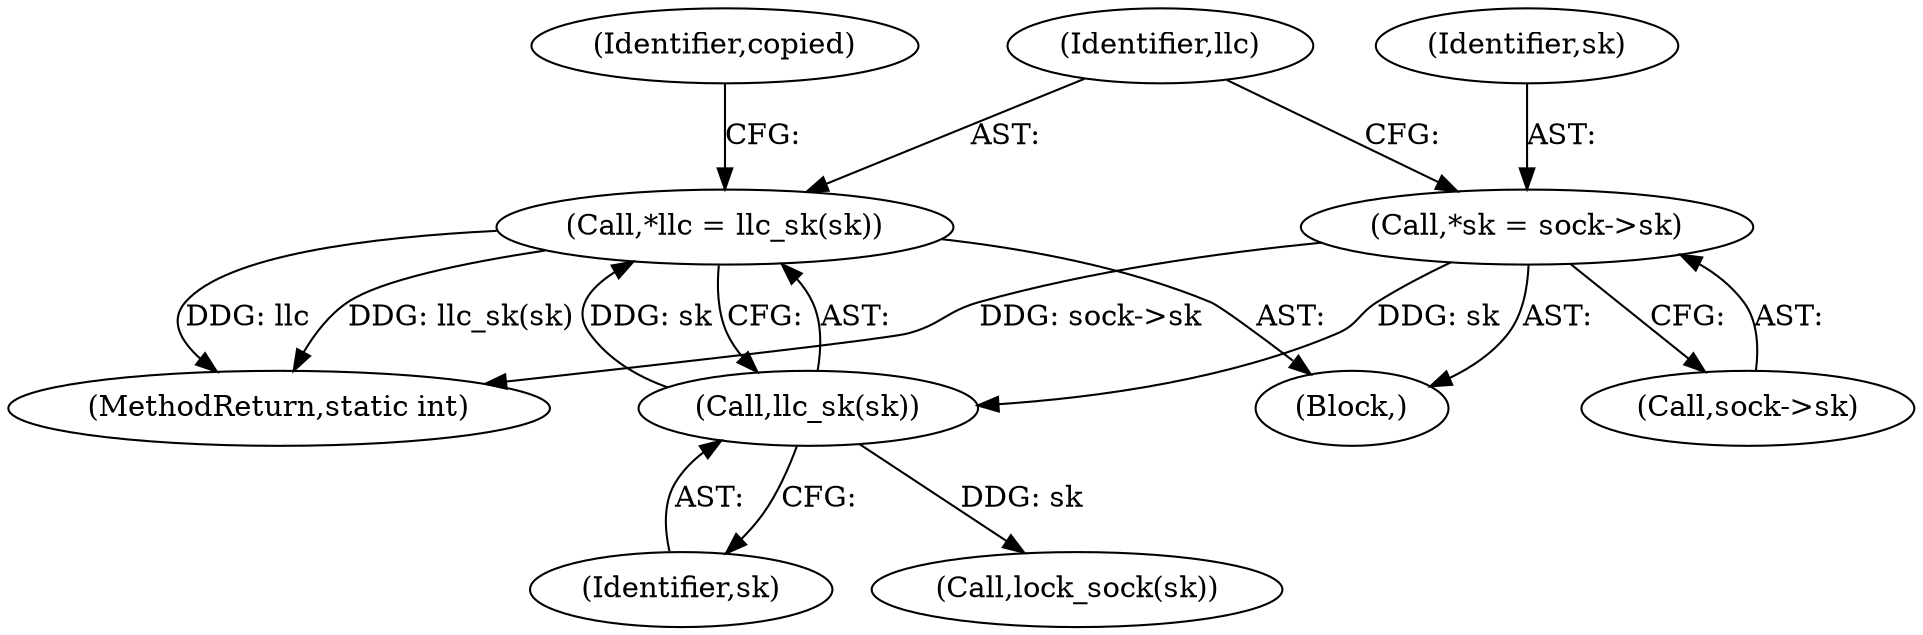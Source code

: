 digraph "0_linux_f3d3342602f8bcbf37d7c46641cb9bca7618eb1c_21@pointer" {
"1000142" [label="(Call,*llc = llc_sk(sk))"];
"1000144" [label="(Call,llc_sk(sk))"];
"1000136" [label="(Call,*sk = sock->sk)"];
"1000149" [label="(Identifier,copied)"];
"1000145" [label="(Identifier,sk)"];
"1000142" [label="(Call,*llc = llc_sk(sk))"];
"1000159" [label="(Call,lock_sock(sk))"];
"1000143" [label="(Identifier,llc)"];
"1000138" [label="(Call,sock->sk)"];
"1000553" [label="(MethodReturn,static int)"];
"1000116" [label="(Block,)"];
"1000136" [label="(Call,*sk = sock->sk)"];
"1000137" [label="(Identifier,sk)"];
"1000144" [label="(Call,llc_sk(sk))"];
"1000142" -> "1000116"  [label="AST: "];
"1000142" -> "1000144"  [label="CFG: "];
"1000143" -> "1000142"  [label="AST: "];
"1000144" -> "1000142"  [label="AST: "];
"1000149" -> "1000142"  [label="CFG: "];
"1000142" -> "1000553"  [label="DDG: llc_sk(sk)"];
"1000142" -> "1000553"  [label="DDG: llc"];
"1000144" -> "1000142"  [label="DDG: sk"];
"1000144" -> "1000145"  [label="CFG: "];
"1000145" -> "1000144"  [label="AST: "];
"1000136" -> "1000144"  [label="DDG: sk"];
"1000144" -> "1000159"  [label="DDG: sk"];
"1000136" -> "1000116"  [label="AST: "];
"1000136" -> "1000138"  [label="CFG: "];
"1000137" -> "1000136"  [label="AST: "];
"1000138" -> "1000136"  [label="AST: "];
"1000143" -> "1000136"  [label="CFG: "];
"1000136" -> "1000553"  [label="DDG: sock->sk"];
}
